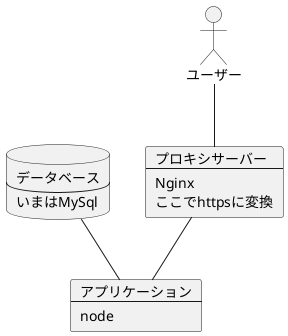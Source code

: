 @startuml

card app [
    アプリケーション
    --
    node
]

database db [
    データベース
    --
    いまはMySql
]

card Nginx [
    プロキシサーバー
    --
    Nginx
    ここでhttpsに変換
]

actor ユーザー as user

Nginx -- app
user -- Nginx
db -- app

@enduml
